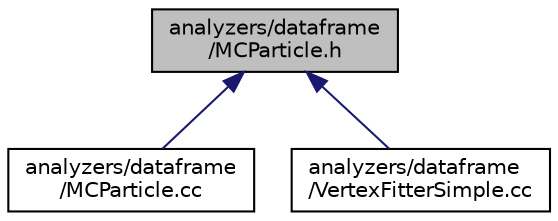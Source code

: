 digraph "analyzers/dataframe/MCParticle.h"
{
 // LATEX_PDF_SIZE
  edge [fontname="Helvetica",fontsize="10",labelfontname="Helvetica",labelfontsize="10"];
  node [fontname="Helvetica",fontsize="10",shape=record];
  Node1 [label="analyzers/dataframe\l/MCParticle.h",height=0.2,width=0.4,color="black", fillcolor="grey75", style="filled", fontcolor="black",tooltip=" "];
  Node1 -> Node2 [dir="back",color="midnightblue",fontsize="10",style="solid",fontname="Helvetica"];
  Node2 [label="analyzers/dataframe\l/MCParticle.cc",height=0.2,width=0.4,color="black", fillcolor="white", style="filled",URL="$_m_c_particle_8cc.html",tooltip=" "];
  Node1 -> Node3 [dir="back",color="midnightblue",fontsize="10",style="solid",fontname="Helvetica"];
  Node3 [label="analyzers/dataframe\l/VertexFitterSimple.cc",height=0.2,width=0.4,color="black", fillcolor="white", style="filled",URL="$_vertex_fitter_simple_8cc.html",tooltip=" "];
}
